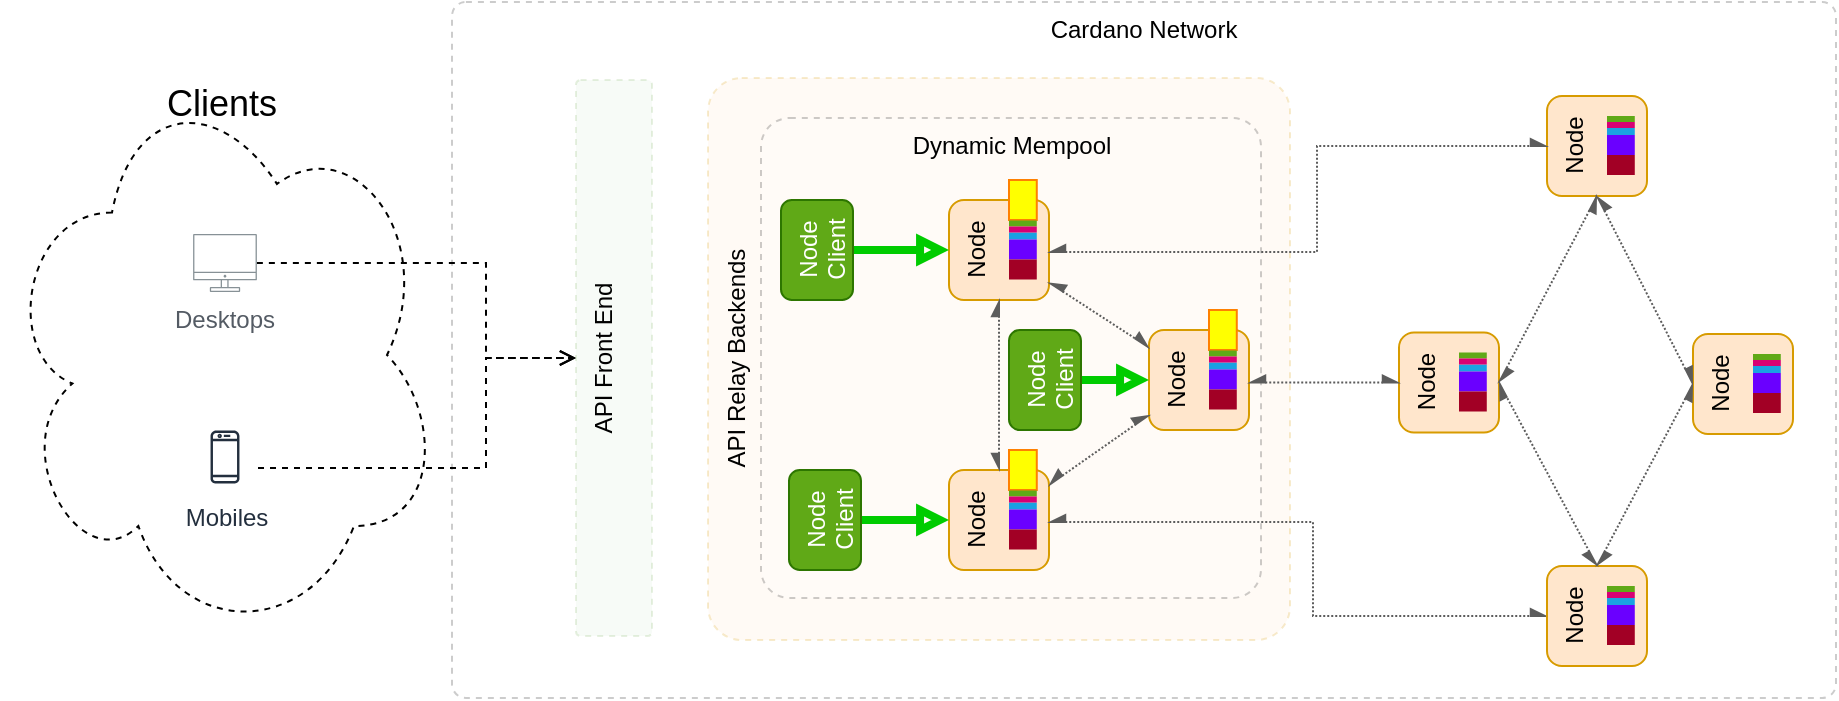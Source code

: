 <mxfile version="15.7.3" type="github"><diagram id="6a731a19-8d31-9384-78a2-239565b7b9f0" name="Page-1"><mxGraphModel dx="3648" dy="60" grid="0" gridSize="10" guides="1" tooltips="1" connect="1" arrows="1" fold="1" page="1" pageScale="1" pageWidth="1169" pageHeight="827" background="#ffffff" math="1" shadow="0"><root><mxCell id="0"/><mxCell id="1" parent="0"/><mxCell id="PWVrWmLwcKZv5xCnu7mB-158" value="Cardano Network" style="rounded=1;whiteSpace=wrap;html=1;dashed=1;verticalAlign=top;horizontal=1;spacing=2;arcSize=2;glass=0;sketch=0;shadow=0;opacity=20;strokeColor=default;fillColor=default;fontColor=default;labelPosition=center;verticalLabelPosition=middle;align=center;strokeWidth=1;" parent="1" vertex="1"><mxGeometry x="-2103" y="836" width="692" height="348" as="geometry"/></mxCell><mxCell id="-uzsMk_w0Du20uLRkKy_-36" value="Clients" style="ellipse;shape=cloud;whiteSpace=wrap;html=1;shadow=0;glass=0;labelBackgroundColor=none;labelBorderColor=none;comic=0;sketch=0;fontSize=18;fontColor=#000000;strokeColor=default;fillColor=none;verticalAlign=top;dashed=1;" parent="1" vertex="1"><mxGeometry x="-2328" y="870" width="220" height="285" as="geometry"/></mxCell><mxCell id="PWVrWmLwcKZv5xCnu7mB-157" value="API Relay Backends" style="rounded=1;whiteSpace=wrap;html=1;dashed=1;verticalAlign=top;horizontal=0;spacing=2;arcSize=6;glass=0;sketch=0;shadow=0;opacity=20;strokeColor=#d79b00;fillColor=#ffe6cc;" parent="1" vertex="1"><mxGeometry x="-1975" y="874" width="291" height="281" as="geometry"/></mxCell><mxCell id="PWVrWmLwcKZv5xCnu7mB-7" value="Dynamic Mempool" style="rounded=1;whiteSpace=wrap;dashed=1;verticalAlign=top;horizontal=1;spacing=2;arcSize=6;glass=0;sketch=0;shadow=0;opacity=20;strokeColor=default;fillColor=default;fontColor=default;html=1;labelBorderColor=none;labelBackgroundColor=none;" parent="1" vertex="1"><mxGeometry x="-1948.5" y="894" width="250" height="240" as="geometry"/></mxCell><mxCell id="PWVrWmLwcKZv5xCnu7mB-66" value="" style="group" parent="1" vertex="1" connectable="0"><mxGeometry x="-1854.5" y="935" width="50" height="50" as="geometry"/></mxCell><mxCell id="PWVrWmLwcKZv5xCnu7mB-67" value="Node" style="rounded=1;whiteSpace=wrap;html=1;fillColor=#ffe6cc;strokeColor=#d79b00;verticalAlign=top;treeFolding=0;treeMoving=0;comic=0;horizontal=0;" parent="PWVrWmLwcKZv5xCnu7mB-66" vertex="1"><mxGeometry width="50" height="50.0" as="geometry"/></mxCell><mxCell id="PWVrWmLwcKZv5xCnu7mB-70" value="" style="rounded=0;whiteSpace=wrap;html=1;shadow=0;glass=0;labelBackgroundColor=none;sketch=0;verticalAlign=top;fillColor=#FFFF00;strokeColor=#FF8000;imageAspect=1;fontColor=#ffffff;" parent="PWVrWmLwcKZv5xCnu7mB-66" vertex="1"><mxGeometry x="30" y="-10" width="13.89" height="20" as="geometry"/></mxCell><mxCell id="yDI7MJZ1IvgmgBcioRi8-4" value="" style="rounded=0;whiteSpace=wrap;html=1;shadow=0;glass=0;labelBackgroundColor=none;sketch=0;verticalAlign=top;fillColor=#60a917;strokeColor=none;imageAspect=1;fontColor=#ffffff;" vertex="1" parent="PWVrWmLwcKZv5xCnu7mB-66"><mxGeometry x="30" y="10.25" width="13.89" height="3" as="geometry"/></mxCell><mxCell id="yDI7MJZ1IvgmgBcioRi8-5" value="" style="rounded=0;whiteSpace=wrap;html=1;shadow=0;glass=0;labelBackgroundColor=none;sketch=0;verticalAlign=top;fillColor=#1ba1e2;strokeColor=none;imageAspect=1;fontColor=#ffffff;" vertex="1" parent="PWVrWmLwcKZv5xCnu7mB-66"><mxGeometry x="30" y="16.25" width="13.89" height="3.5" as="geometry"/></mxCell><mxCell id="yDI7MJZ1IvgmgBcioRi8-6" value="" style="rounded=0;whiteSpace=wrap;html=1;shadow=0;glass=0;labelBackgroundColor=none;sketch=0;verticalAlign=top;fillColor=#d80073;strokeColor=none;imageAspect=1;fontColor=#ffffff;" vertex="1" parent="PWVrWmLwcKZv5xCnu7mB-66"><mxGeometry x="30" y="13.25" width="13.89" height="3" as="geometry"/></mxCell><mxCell id="yDI7MJZ1IvgmgBcioRi8-7" value="" style="rounded=0;whiteSpace=wrap;html=1;shadow=0;glass=0;labelBackgroundColor=none;sketch=0;verticalAlign=top;fillColor=#6a00ff;strokeColor=none;imageAspect=1;fontColor=#ffffff;" vertex="1" parent="PWVrWmLwcKZv5xCnu7mB-66"><mxGeometry x="30" y="19.75" width="13.89" height="10" as="geometry"/></mxCell><mxCell id="yDI7MJZ1IvgmgBcioRi8-8" value="" style="rounded=0;whiteSpace=wrap;html=1;shadow=0;glass=0;labelBackgroundColor=none;sketch=0;verticalAlign=top;fillColor=#a20025;strokeColor=none;imageAspect=1;fontColor=#ffffff;" vertex="1" parent="PWVrWmLwcKZv5xCnu7mB-66"><mxGeometry x="30" y="29.75" width="13.89" height="10" as="geometry"/></mxCell><mxCell id="PWVrWmLwcKZv5xCnu7mB-81" value="" style="group" parent="1" vertex="1" connectable="0"><mxGeometry x="-1754.5" y="1000" width="50" height="50" as="geometry"/></mxCell><mxCell id="PWVrWmLwcKZv5xCnu7mB-82" value="Node" style="rounded=1;whiteSpace=wrap;html=1;fillColor=#ffe6cc;strokeColor=#d79b00;verticalAlign=top;treeFolding=0;treeMoving=0;comic=0;horizontal=0;" parent="PWVrWmLwcKZv5xCnu7mB-81" vertex="1"><mxGeometry width="50" height="50.0" as="geometry"/></mxCell><mxCell id="PWVrWmLwcKZv5xCnu7mB-85" value="" style="rounded=0;whiteSpace=wrap;html=1;shadow=0;glass=0;labelBackgroundColor=none;sketch=0;verticalAlign=top;fillColor=#FFFF00;strokeColor=#FF8000;imageAspect=1;fontColor=#ffffff;" parent="PWVrWmLwcKZv5xCnu7mB-81" vertex="1"><mxGeometry x="30" y="-10" width="13.89" height="20" as="geometry"/></mxCell><mxCell id="yDI7MJZ1IvgmgBcioRi8-14" value="" style="rounded=0;whiteSpace=wrap;html=1;shadow=0;glass=0;labelBackgroundColor=none;sketch=0;verticalAlign=top;fillColor=#60a917;strokeColor=none;imageAspect=1;fontColor=#ffffff;" vertex="1" parent="PWVrWmLwcKZv5xCnu7mB-81"><mxGeometry x="30" y="10.25" width="13.89" height="3" as="geometry"/></mxCell><mxCell id="yDI7MJZ1IvgmgBcioRi8-15" value="" style="rounded=0;whiteSpace=wrap;html=1;shadow=0;glass=0;labelBackgroundColor=none;sketch=0;verticalAlign=top;fillColor=#1ba1e2;strokeColor=none;imageAspect=1;fontColor=#ffffff;" vertex="1" parent="PWVrWmLwcKZv5xCnu7mB-81"><mxGeometry x="30" y="16.25" width="13.89" height="3.5" as="geometry"/></mxCell><mxCell id="yDI7MJZ1IvgmgBcioRi8-16" value="" style="rounded=0;whiteSpace=wrap;html=1;shadow=0;glass=0;labelBackgroundColor=none;sketch=0;verticalAlign=top;fillColor=#d80073;strokeColor=none;imageAspect=1;fontColor=#ffffff;" vertex="1" parent="PWVrWmLwcKZv5xCnu7mB-81"><mxGeometry x="30" y="13.25" width="13.89" height="3" as="geometry"/></mxCell><mxCell id="yDI7MJZ1IvgmgBcioRi8-17" value="" style="rounded=0;whiteSpace=wrap;html=1;shadow=0;glass=0;labelBackgroundColor=none;sketch=0;verticalAlign=top;fillColor=#6a00ff;strokeColor=none;imageAspect=1;fontColor=#ffffff;" vertex="1" parent="PWVrWmLwcKZv5xCnu7mB-81"><mxGeometry x="30" y="19.75" width="13.89" height="10" as="geometry"/></mxCell><mxCell id="yDI7MJZ1IvgmgBcioRi8-18" value="" style="rounded=0;whiteSpace=wrap;html=1;shadow=0;glass=0;labelBackgroundColor=none;sketch=0;verticalAlign=top;fillColor=#a20025;strokeColor=none;imageAspect=1;fontColor=#ffffff;" vertex="1" parent="PWVrWmLwcKZv5xCnu7mB-81"><mxGeometry x="30" y="29.75" width="13.89" height="10" as="geometry"/></mxCell><mxCell id="PWVrWmLwcKZv5xCnu7mB-86" value="" style="group" parent="1" vertex="1" connectable="0"><mxGeometry x="-1854.5" y="1070" width="50" height="50" as="geometry"/></mxCell><mxCell id="PWVrWmLwcKZv5xCnu7mB-87" value="Node" style="rounded=1;whiteSpace=wrap;html=1;fillColor=#ffe6cc;strokeColor=#d79b00;verticalAlign=top;treeFolding=0;treeMoving=0;comic=0;horizontal=0;" parent="PWVrWmLwcKZv5xCnu7mB-86" vertex="1"><mxGeometry width="50" height="50.0" as="geometry"/></mxCell><mxCell id="PWVrWmLwcKZv5xCnu7mB-90" value="" style="rounded=0;whiteSpace=wrap;html=1;shadow=0;glass=0;labelBackgroundColor=none;sketch=0;verticalAlign=top;fillColor=#FFFF00;strokeColor=#FF8000;imageAspect=1;fontColor=#ffffff;" parent="PWVrWmLwcKZv5xCnu7mB-86" vertex="1"><mxGeometry x="30" y="-10" width="13.89" height="20" as="geometry"/></mxCell><mxCell id="yDI7MJZ1IvgmgBcioRi8-9" value="" style="rounded=0;whiteSpace=wrap;html=1;shadow=0;glass=0;labelBackgroundColor=none;sketch=0;verticalAlign=top;fillColor=#60a917;strokeColor=none;imageAspect=1;fontColor=#ffffff;" vertex="1" parent="PWVrWmLwcKZv5xCnu7mB-86"><mxGeometry x="30" y="10.25" width="13.89" height="3" as="geometry"/></mxCell><mxCell id="yDI7MJZ1IvgmgBcioRi8-10" value="" style="rounded=0;whiteSpace=wrap;html=1;shadow=0;glass=0;labelBackgroundColor=none;sketch=0;verticalAlign=top;fillColor=#1ba1e2;strokeColor=none;imageAspect=1;fontColor=#ffffff;" vertex="1" parent="PWVrWmLwcKZv5xCnu7mB-86"><mxGeometry x="30" y="16.25" width="13.89" height="3.5" as="geometry"/></mxCell><mxCell id="yDI7MJZ1IvgmgBcioRi8-11" value="" style="rounded=0;whiteSpace=wrap;html=1;shadow=0;glass=0;labelBackgroundColor=none;sketch=0;verticalAlign=top;fillColor=#d80073;strokeColor=none;imageAspect=1;fontColor=#ffffff;" vertex="1" parent="PWVrWmLwcKZv5xCnu7mB-86"><mxGeometry x="30" y="13.25" width="13.89" height="3" as="geometry"/></mxCell><mxCell id="yDI7MJZ1IvgmgBcioRi8-12" value="" style="rounded=0;whiteSpace=wrap;html=1;shadow=0;glass=0;labelBackgroundColor=none;sketch=0;verticalAlign=top;fillColor=#6a00ff;strokeColor=none;imageAspect=1;fontColor=#ffffff;" vertex="1" parent="PWVrWmLwcKZv5xCnu7mB-86"><mxGeometry x="30" y="19.75" width="13.89" height="10" as="geometry"/></mxCell><mxCell id="yDI7MJZ1IvgmgBcioRi8-13" value="" style="rounded=0;whiteSpace=wrap;html=1;shadow=0;glass=0;labelBackgroundColor=none;sketch=0;verticalAlign=top;fillColor=#a20025;strokeColor=none;imageAspect=1;fontColor=#ffffff;" vertex="1" parent="PWVrWmLwcKZv5xCnu7mB-86"><mxGeometry x="30" y="29.75" width="13.89" height="10" as="geometry"/></mxCell><mxCell id="PWVrWmLwcKZv5xCnu7mB-91" style="edgeStyle=none;rounded=0;jumpStyle=none;orthogonalLoop=1;jettySize=auto;html=1;fontColor=default;startArrow=async;startFill=1;endArrow=async;endFill=1;targetPerimeterSpacing=0;strokeColor=#5C5C5C;dashed=1;dashPattern=1 1;" parent="1" source="PWVrWmLwcKZv5xCnu7mB-87" target="PWVrWmLwcKZv5xCnu7mB-67" edge="1"><mxGeometry relative="1" as="geometry"/></mxCell><mxCell id="PWVrWmLwcKZv5xCnu7mB-92" style="edgeStyle=none;rounded=0;jumpStyle=none;orthogonalLoop=1;jettySize=auto;html=1;fontColor=default;startArrow=async;startFill=1;endArrow=async;endFill=1;targetPerimeterSpacing=0;strokeColor=#5C5C5C;dashed=1;dashPattern=1 1;" parent="1" source="PWVrWmLwcKZv5xCnu7mB-67" target="PWVrWmLwcKZv5xCnu7mB-82" edge="1"><mxGeometry relative="1" as="geometry"/></mxCell><mxCell id="PWVrWmLwcKZv5xCnu7mB-93" style="edgeStyle=none;rounded=0;jumpStyle=none;orthogonalLoop=1;jettySize=auto;html=1;fontColor=default;startArrow=async;startFill=1;endArrow=async;endFill=1;targetPerimeterSpacing=0;strokeColor=#5C5C5C;dashed=1;dashPattern=1 1;" parent="1" source="PWVrWmLwcKZv5xCnu7mB-87" target="PWVrWmLwcKZv5xCnu7mB-82" edge="1"><mxGeometry relative="1" as="geometry"/></mxCell><mxCell id="PWVrWmLwcKZv5xCnu7mB-112" value="" style="group" parent="1" vertex="1" connectable="0"><mxGeometry x="-1555.5" y="883" width="50" height="50" as="geometry"/></mxCell><mxCell id="PWVrWmLwcKZv5xCnu7mB-113" value="Node" style="rounded=1;whiteSpace=wrap;html=1;fillColor=#ffe6cc;strokeColor=#d79b00;verticalAlign=top;treeFolding=0;treeMoving=0;comic=0;horizontal=0;" parent="PWVrWmLwcKZv5xCnu7mB-112" vertex="1"><mxGeometry width="50" height="50.0" as="geometry"/></mxCell><mxCell id="PWVrWmLwcKZv5xCnu7mB-120" value="" style="rounded=0;whiteSpace=wrap;html=1;shadow=0;glass=0;labelBackgroundColor=none;sketch=0;verticalAlign=top;fillColor=#6a00ff;strokeColor=none;imageAspect=1;fontColor=#ffffff;" parent="PWVrWmLwcKZv5xCnu7mB-112" vertex="1"><mxGeometry x="30" y="19.5" width="13.89" height="10" as="geometry"/></mxCell><mxCell id="PWVrWmLwcKZv5xCnu7mB-115" value="" style="rounded=0;whiteSpace=wrap;html=1;shadow=0;glass=0;labelBackgroundColor=none;sketch=0;verticalAlign=top;fillColor=#a20025;strokeColor=none;imageAspect=1;fontColor=#ffffff;" parent="PWVrWmLwcKZv5xCnu7mB-112" vertex="1"><mxGeometry x="30" y="29.5" width="13.89" height="10" as="geometry"/></mxCell><mxCell id="yDI7MJZ1IvgmgBcioRi8-1" value="" style="rounded=0;whiteSpace=wrap;html=1;shadow=0;glass=0;labelBackgroundColor=none;sketch=0;verticalAlign=top;fillColor=#60a917;strokeColor=none;imageAspect=1;fontColor=#ffffff;" vertex="1" parent="PWVrWmLwcKZv5xCnu7mB-112"><mxGeometry x="30" y="10" width="13.89" height="3" as="geometry"/></mxCell><mxCell id="yDI7MJZ1IvgmgBcioRi8-2" value="" style="rounded=0;whiteSpace=wrap;html=1;shadow=0;glass=0;labelBackgroundColor=none;sketch=0;verticalAlign=top;fillColor=#1ba1e2;strokeColor=none;imageAspect=1;fontColor=#ffffff;" vertex="1" parent="PWVrWmLwcKZv5xCnu7mB-112"><mxGeometry x="30" y="16" width="13.89" height="3.5" as="geometry"/></mxCell><mxCell id="yDI7MJZ1IvgmgBcioRi8-3" value="" style="rounded=0;whiteSpace=wrap;html=1;shadow=0;glass=0;labelBackgroundColor=none;sketch=0;verticalAlign=top;fillColor=#d80073;strokeColor=none;imageAspect=1;fontColor=#ffffff;" vertex="1" parent="PWVrWmLwcKZv5xCnu7mB-112"><mxGeometry x="30" y="13" width="13.89" height="3" as="geometry"/></mxCell><mxCell id="PWVrWmLwcKZv5xCnu7mB-122" value="" style="group" parent="1" vertex="1" connectable="0"><mxGeometry x="-1629.5" y="1001.25" width="50" height="50" as="geometry"/></mxCell><mxCell id="PWVrWmLwcKZv5xCnu7mB-123" value="Node" style="rounded=1;whiteSpace=wrap;html=1;fillColor=#ffe6cc;strokeColor=#d79b00;verticalAlign=top;treeFolding=0;treeMoving=0;comic=0;horizontal=0;" parent="PWVrWmLwcKZv5xCnu7mB-122" vertex="1"><mxGeometry width="50" height="50.0" as="geometry"/></mxCell><mxCell id="PWVrWmLwcKZv5xCnu7mB-124" value="" style="rounded=0;whiteSpace=wrap;html=1;shadow=0;glass=0;labelBackgroundColor=none;sketch=0;verticalAlign=top;fillColor=#60a917;strokeColor=none;imageAspect=1;fontColor=#ffffff;" parent="PWVrWmLwcKZv5xCnu7mB-122" vertex="1"><mxGeometry x="30" y="10" width="13.89" height="3" as="geometry"/></mxCell><mxCell id="PWVrWmLwcKZv5xCnu7mB-125" value="" style="rounded=0;whiteSpace=wrap;html=1;shadow=0;glass=0;labelBackgroundColor=none;sketch=0;verticalAlign=top;fillColor=#1ba1e2;strokeColor=none;imageAspect=1;fontColor=#ffffff;" parent="PWVrWmLwcKZv5xCnu7mB-122" vertex="1"><mxGeometry x="30" y="16" width="13.89" height="3.5" as="geometry"/></mxCell><mxCell id="PWVrWmLwcKZv5xCnu7mB-126" value="" style="rounded=0;whiteSpace=wrap;html=1;shadow=0;glass=0;labelBackgroundColor=none;sketch=0;verticalAlign=top;fillColor=#d80073;strokeColor=none;imageAspect=1;fontColor=#ffffff;" parent="PWVrWmLwcKZv5xCnu7mB-122" vertex="1"><mxGeometry x="30" y="13" width="13.89" height="3" as="geometry"/></mxCell><mxCell id="PWVrWmLwcKZv5xCnu7mB-127" value="" style="rounded=0;whiteSpace=wrap;html=1;shadow=0;glass=0;labelBackgroundColor=none;sketch=0;verticalAlign=top;fillColor=#6a00ff;strokeColor=none;imageAspect=1;fontColor=#ffffff;" parent="PWVrWmLwcKZv5xCnu7mB-122" vertex="1"><mxGeometry x="30" y="19.5" width="13.89" height="10" as="geometry"/></mxCell><mxCell id="PWVrWmLwcKZv5xCnu7mB-128" value="" style="rounded=0;whiteSpace=wrap;html=1;shadow=0;glass=0;labelBackgroundColor=none;sketch=0;verticalAlign=top;fillColor=#a20025;strokeColor=none;imageAspect=1;fontColor=#ffffff;" parent="PWVrWmLwcKZv5xCnu7mB-122" vertex="1"><mxGeometry x="30" y="29.5" width="13.89" height="10" as="geometry"/></mxCell><mxCell id="PWVrWmLwcKZv5xCnu7mB-154" style="edgeStyle=orthogonalEdgeStyle;rounded=0;jumpStyle=none;orthogonalLoop=1;jettySize=auto;html=1;entryX=0;entryY=0.5;entryDx=0;entryDy=0;fontColor=default;startArrow=async;startFill=1;endArrow=async;endFill=1;targetPerimeterSpacing=0;strokeColor=#5C5C5C;dashed=1;dashPattern=1 1;" parent="1" source="PWVrWmLwcKZv5xCnu7mB-82" target="PWVrWmLwcKZv5xCnu7mB-123" edge="1"><mxGeometry relative="1" as="geometry"><Array as="points"><mxPoint x="-1683.5" y="1026.25"/><mxPoint x="-1683.5" y="1026.25"/></Array></mxGeometry></mxCell><mxCell id="PWVrWmLwcKZv5xCnu7mB-155" style="edgeStyle=orthogonalEdgeStyle;rounded=0;jumpStyle=none;orthogonalLoop=1;jettySize=auto;html=1;fontColor=default;startArrow=async;startFill=1;endArrow=async;endFill=1;targetPerimeterSpacing=0;strokeColor=#5C5C5C;dashed=1;dashPattern=1 1;entryX=0;entryY=0.5;entryDx=0;entryDy=0;" parent="1" source="PWVrWmLwcKZv5xCnu7mB-67" target="PWVrWmLwcKZv5xCnu7mB-113" edge="1"><mxGeometry relative="1" as="geometry"><Array as="points"><mxPoint x="-1670.5" y="961"/><mxPoint x="-1670.5" y="908"/></Array></mxGeometry></mxCell><mxCell id="PWVrWmLwcKZv5xCnu7mB-156" style="edgeStyle=orthogonalEdgeStyle;rounded=0;jumpStyle=none;orthogonalLoop=1;jettySize=auto;html=1;fontColor=default;startArrow=async;startFill=1;endArrow=async;endFill=1;targetPerimeterSpacing=0;strokeColor=#5C5C5C;dashed=1;dashPattern=1 1;entryX=0;entryY=0.5;entryDx=0;entryDy=0;" parent="1" source="PWVrWmLwcKZv5xCnu7mB-87" target="-uzsMk_w0Du20uLRkKy_-2" edge="1"><mxGeometry relative="1" as="geometry"><Array as="points"><mxPoint x="-1672.5" y="1096"/><mxPoint x="-1672.5" y="1143"/></Array></mxGeometry></mxCell><mxCell id="-uzsMk_w0Du20uLRkKy_-1" value="" style="group" parent="1" vertex="1" connectable="0"><mxGeometry x="-1555.5" y="1118" width="50" height="50" as="geometry"/></mxCell><mxCell id="-uzsMk_w0Du20uLRkKy_-2" value="Node" style="rounded=1;whiteSpace=wrap;html=1;fillColor=#ffe6cc;strokeColor=#d79b00;verticalAlign=top;treeFolding=0;treeMoving=0;comic=0;horizontal=0;" parent="-uzsMk_w0Du20uLRkKy_-1" vertex="1"><mxGeometry width="50" height="50.0" as="geometry"/></mxCell><mxCell id="-uzsMk_w0Du20uLRkKy_-3" value="" style="rounded=0;whiteSpace=wrap;html=1;shadow=0;glass=0;labelBackgroundColor=none;sketch=0;verticalAlign=top;fillColor=#60a917;strokeColor=none;imageAspect=1;fontColor=#ffffff;" parent="-uzsMk_w0Du20uLRkKy_-1" vertex="1"><mxGeometry x="30" y="10" width="13.89" height="3" as="geometry"/></mxCell><mxCell id="-uzsMk_w0Du20uLRkKy_-4" value="" style="rounded=0;whiteSpace=wrap;html=1;shadow=0;glass=0;labelBackgroundColor=none;sketch=0;verticalAlign=top;fillColor=#1ba1e2;strokeColor=none;imageAspect=1;fontColor=#ffffff;" parent="-uzsMk_w0Du20uLRkKy_-1" vertex="1"><mxGeometry x="30" y="16" width="13.89" height="3.5" as="geometry"/></mxCell><mxCell id="-uzsMk_w0Du20uLRkKy_-5" value="" style="rounded=0;whiteSpace=wrap;html=1;shadow=0;glass=0;labelBackgroundColor=none;sketch=0;verticalAlign=top;fillColor=#d80073;strokeColor=none;imageAspect=1;fontColor=#ffffff;" parent="-uzsMk_w0Du20uLRkKy_-1" vertex="1"><mxGeometry x="30" y="13" width="13.89" height="3" as="geometry"/></mxCell><mxCell id="-uzsMk_w0Du20uLRkKy_-6" value="" style="rounded=0;whiteSpace=wrap;html=1;shadow=0;glass=0;labelBackgroundColor=none;sketch=0;verticalAlign=top;fillColor=#6a00ff;strokeColor=none;imageAspect=1;fontColor=#ffffff;" parent="-uzsMk_w0Du20uLRkKy_-1" vertex="1"><mxGeometry x="30" y="19.5" width="13.89" height="10" as="geometry"/></mxCell><mxCell id="-uzsMk_w0Du20uLRkKy_-7" value="" style="rounded=0;whiteSpace=wrap;html=1;shadow=0;glass=0;labelBackgroundColor=none;sketch=0;verticalAlign=top;fillColor=#a20025;strokeColor=none;imageAspect=1;fontColor=#ffffff;" parent="-uzsMk_w0Du20uLRkKy_-1" vertex="1"><mxGeometry x="30" y="29.5" width="13.89" height="10" as="geometry"/></mxCell><mxCell id="-uzsMk_w0Du20uLRkKy_-8" value="" style="group" parent="1" vertex="1" connectable="0"><mxGeometry x="-1482.5" y="1002" width="50" height="50" as="geometry"/></mxCell><mxCell id="-uzsMk_w0Du20uLRkKy_-9" value="Node" style="rounded=1;whiteSpace=wrap;html=1;fillColor=#ffe6cc;strokeColor=#d79b00;verticalAlign=top;treeFolding=0;treeMoving=0;comic=0;horizontal=0;" parent="-uzsMk_w0Du20uLRkKy_-8" vertex="1"><mxGeometry width="50" height="50.0" as="geometry"/></mxCell><mxCell id="-uzsMk_w0Du20uLRkKy_-10" value="" style="rounded=0;whiteSpace=wrap;html=1;shadow=0;glass=0;labelBackgroundColor=none;sketch=0;verticalAlign=top;fillColor=#60a917;strokeColor=none;imageAspect=1;fontColor=#ffffff;" parent="-uzsMk_w0Du20uLRkKy_-8" vertex="1"><mxGeometry x="30" y="10" width="13.89" height="3" as="geometry"/></mxCell><mxCell id="-uzsMk_w0Du20uLRkKy_-11" value="" style="rounded=0;whiteSpace=wrap;html=1;shadow=0;glass=0;labelBackgroundColor=none;sketch=0;verticalAlign=top;fillColor=#1ba1e2;strokeColor=none;imageAspect=1;fontColor=#ffffff;" parent="-uzsMk_w0Du20uLRkKy_-8" vertex="1"><mxGeometry x="30" y="16" width="13.89" height="3.5" as="geometry"/></mxCell><mxCell id="-uzsMk_w0Du20uLRkKy_-12" value="" style="rounded=0;whiteSpace=wrap;html=1;shadow=0;glass=0;labelBackgroundColor=none;sketch=0;verticalAlign=top;fillColor=#d80073;strokeColor=none;imageAspect=1;fontColor=#ffffff;" parent="-uzsMk_w0Du20uLRkKy_-8" vertex="1"><mxGeometry x="30" y="13" width="13.89" height="3" as="geometry"/></mxCell><mxCell id="-uzsMk_w0Du20uLRkKy_-13" value="" style="rounded=0;whiteSpace=wrap;html=1;shadow=0;glass=0;labelBackgroundColor=none;sketch=0;verticalAlign=top;fillColor=#6a00ff;strokeColor=none;imageAspect=1;fontColor=#ffffff;" parent="-uzsMk_w0Du20uLRkKy_-8" vertex="1"><mxGeometry x="30" y="19.5" width="13.89" height="10" as="geometry"/></mxCell><mxCell id="-uzsMk_w0Du20uLRkKy_-14" value="" style="rounded=0;whiteSpace=wrap;html=1;shadow=0;glass=0;labelBackgroundColor=none;sketch=0;verticalAlign=top;fillColor=#a20025;strokeColor=none;imageAspect=1;fontColor=#ffffff;" parent="-uzsMk_w0Du20uLRkKy_-8" vertex="1"><mxGeometry x="30" y="29.5" width="13.89" height="10" as="geometry"/></mxCell><mxCell id="-uzsMk_w0Du20uLRkKy_-15" style="edgeStyle=none;rounded=0;jumpStyle=none;orthogonalLoop=1;jettySize=auto;html=1;fontColor=default;startArrow=async;startFill=1;endArrow=async;endFill=1;targetPerimeterSpacing=0;strokeColor=#5C5C5C;exitX=0.5;exitY=1;exitDx=0;exitDy=0;entryX=0;entryY=0.5;entryDx=0;entryDy=0;dashed=1;dashPattern=1 1;" parent="1" source="PWVrWmLwcKZv5xCnu7mB-113" target="-uzsMk_w0Du20uLRkKy_-9" edge="1"><mxGeometry relative="1" as="geometry"/></mxCell><mxCell id="-uzsMk_w0Du20uLRkKy_-16" style="edgeStyle=none;rounded=0;jumpStyle=none;orthogonalLoop=1;jettySize=auto;html=1;entryX=0.5;entryY=0;entryDx=0;entryDy=0;fontColor=default;startArrow=async;startFill=1;endArrow=async;endFill=1;targetPerimeterSpacing=0;strokeColor=#5C5C5C;exitX=0;exitY=0.5;exitDx=0;exitDy=0;dashed=1;dashPattern=1 1;" parent="1" source="-uzsMk_w0Du20uLRkKy_-9" target="-uzsMk_w0Du20uLRkKy_-2" edge="1"><mxGeometry relative="1" as="geometry"/></mxCell><mxCell id="-uzsMk_w0Du20uLRkKy_-17" style="edgeStyle=none;rounded=0;jumpStyle=none;orthogonalLoop=1;jettySize=auto;html=1;fontColor=default;startArrow=async;startFill=1;endArrow=async;endFill=1;targetPerimeterSpacing=0;strokeColor=#5C5C5C;entryX=1;entryY=0.5;entryDx=0;entryDy=0;exitX=0.5;exitY=1;exitDx=0;exitDy=0;dashed=1;dashPattern=1 1;" parent="1" source="PWVrWmLwcKZv5xCnu7mB-113" target="PWVrWmLwcKZv5xCnu7mB-123" edge="1"><mxGeometry relative="1" as="geometry"/></mxCell><mxCell id="-uzsMk_w0Du20uLRkKy_-18" style="edgeStyle=none;rounded=0;jumpStyle=none;orthogonalLoop=1;jettySize=auto;html=1;entryX=1;entryY=0.5;entryDx=0;entryDy=0;fontColor=default;startArrow=async;startFill=1;endArrow=async;endFill=1;targetPerimeterSpacing=0;strokeColor=#5C5C5C;exitX=0.5;exitY=0;exitDx=0;exitDy=0;dashed=1;dashPattern=1 1;" parent="1" source="-uzsMk_w0Du20uLRkKy_-2" target="PWVrWmLwcKZv5xCnu7mB-123" edge="1"><mxGeometry relative="1" as="geometry"/></mxCell><mxCell id="-uzsMk_w0Du20uLRkKy_-31" style="edgeStyle=orthogonalEdgeStyle;rounded=0;jumpStyle=none;orthogonalLoop=1;jettySize=auto;html=1;entryX=0;entryY=0.5;entryDx=0;entryDy=0;labelBackgroundColor=none;fontColor=#B0B0B0;startArrow=none;startFill=0;endArrow=open;endFill=0;targetPerimeterSpacing=0;strokeColor=default;dashed=1;" parent="1" source="-uzsMk_w0Du20uLRkKy_-26" target="-uzsMk_w0Du20uLRkKy_-29" edge="1"><mxGeometry relative="1" as="geometry"><Array as="points"><mxPoint x="-2086" y="967"/><mxPoint x="-2086" y="1014"/></Array></mxGeometry></mxCell><mxCell id="-uzsMk_w0Du20uLRkKy_-26" value="Desktops" style="sketch=0;outlineConnect=0;gradientColor=none;fontColor=#545B64;strokeColor=none;fillColor=#879196;dashed=0;verticalLabelPosition=bottom;verticalAlign=top;align=center;html=1;fontSize=12;fontStyle=0;aspect=fixed;shape=mxgraph.aws4.illustration_desktop;pointerEvents=1;shadow=0;glass=0;labelBackgroundColor=none;comic=0;" parent="1" vertex="1"><mxGeometry x="-2232.44" y="952" width="31.87" height="29" as="geometry"/></mxCell><mxCell id="-uzsMk_w0Du20uLRkKy_-30" style="edgeStyle=orthogonalEdgeStyle;rounded=0;jumpStyle=none;orthogonalLoop=1;jettySize=auto;html=1;entryX=0;entryY=0.5;entryDx=0;entryDy=0;labelBackgroundColor=none;fontColor=#B0B0B0;startArrow=none;startFill=0;endArrow=open;endFill=0;targetPerimeterSpacing=0;strokeColor=default;dashed=1;" parent="1" source="-uzsMk_w0Du20uLRkKy_-27" target="-uzsMk_w0Du20uLRkKy_-29" edge="1"><mxGeometry relative="1" as="geometry"><Array as="points"><mxPoint x="-2086" y="1069"/><mxPoint x="-2086" y="1014"/></Array></mxGeometry></mxCell><mxCell id="-uzsMk_w0Du20uLRkKy_-27" value="Mobiles" style="sketch=0;outlineConnect=0;fontColor=#232F3E;gradientColor=none;strokeColor=#232F3E;fillColor=#ffffff;dashed=0;verticalLabelPosition=bottom;verticalAlign=top;align=center;html=1;fontSize=12;fontStyle=0;aspect=fixed;shape=mxgraph.aws4.resourceIcon;resIcon=mxgraph.aws4.mobile_client;shadow=0;glass=0;labelBackgroundColor=none;comic=0;" parent="1" vertex="1"><mxGeometry x="-2233" y="1047" width="33" height="33" as="geometry"/></mxCell><mxCell id="-uzsMk_w0Du20uLRkKy_-29" value="API Front End" style="rounded=1;whiteSpace=wrap;html=1;dashed=1;verticalAlign=top;horizontal=0;spacing=2;arcSize=6;glass=0;sketch=0;shadow=0;opacity=20;strokeColor=#82b366;fillColor=#d5e8d4;" parent="1" vertex="1"><mxGeometry x="-2041" y="875" width="38" height="278" as="geometry"/></mxCell><mxCell id="yDI7MJZ1IvgmgBcioRi8-28" style="edgeStyle=orthogonalEdgeStyle;rounded=0;orthogonalLoop=1;jettySize=auto;html=1;entryX=0;entryY=0.5;entryDx=0;entryDy=0;startArrow=none;startFill=0;endArrow=block;endFill=0;fillColor=#f0a30a;strokeColor=#00CC00;strokeWidth=4;" edge="1" parent="1" source="yDI7MJZ1IvgmgBcioRi8-20" target="PWVrWmLwcKZv5xCnu7mB-67"><mxGeometry relative="1" as="geometry"/></mxCell><mxCell id="yDI7MJZ1IvgmgBcioRi8-20" value="Node Client" style="rounded=1;whiteSpace=wrap;html=1;fillColor=#60a917;strokeColor=#2D7600;verticalAlign=top;treeFolding=0;treeMoving=0;comic=0;horizontal=0;container=0;fontColor=#ffffff;" vertex="1" parent="1"><mxGeometry x="-1938.5" y="935" width="36" height="50" as="geometry"/></mxCell><mxCell id="yDI7MJZ1IvgmgBcioRi8-31" style="edgeStyle=orthogonalEdgeStyle;rounded=0;orthogonalLoop=1;jettySize=auto;html=1;startArrow=none;startFill=0;endArrow=block;endFill=0;strokeColor=#00CC00;strokeWidth=4;" edge="1" parent="1" source="yDI7MJZ1IvgmgBcioRi8-26" target="PWVrWmLwcKZv5xCnu7mB-82"><mxGeometry relative="1" as="geometry"/></mxCell><mxCell id="yDI7MJZ1IvgmgBcioRi8-26" value="Node Client" style="rounded=1;whiteSpace=wrap;html=1;fillColor=#60a917;strokeColor=#2D7600;verticalAlign=top;treeFolding=0;treeMoving=0;comic=0;horizontal=0;container=0;fontColor=#ffffff;" vertex="1" parent="1"><mxGeometry x="-1824.5" y="1000" width="36" height="50" as="geometry"/></mxCell><mxCell id="yDI7MJZ1IvgmgBcioRi8-32" style="edgeStyle=orthogonalEdgeStyle;rounded=0;orthogonalLoop=1;jettySize=auto;html=1;startArrow=none;startFill=0;endArrow=block;endFill=0;strokeColor=#00CC00;strokeWidth=4;" edge="1" parent="1" source="yDI7MJZ1IvgmgBcioRi8-27" target="PWVrWmLwcKZv5xCnu7mB-87"><mxGeometry relative="1" as="geometry"/></mxCell><mxCell id="yDI7MJZ1IvgmgBcioRi8-27" value="Node Client" style="rounded=1;whiteSpace=wrap;html=1;fillColor=#60a917;strokeColor=#2D7600;verticalAlign=top;treeFolding=0;treeMoving=0;comic=0;horizontal=0;container=0;fontColor=#ffffff;" vertex="1" parent="1"><mxGeometry x="-1934.5" y="1070" width="36" height="50" as="geometry"/></mxCell></root></mxGraphModel></diagram></mxfile>